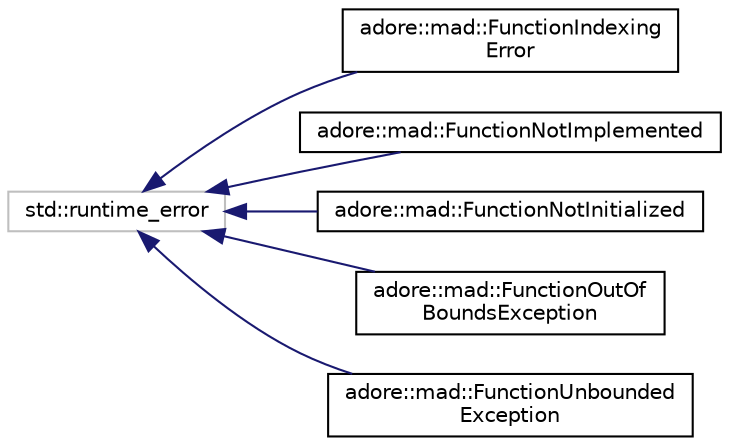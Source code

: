 digraph "Graphical Class Hierarchy"
{
 // LATEX_PDF_SIZE
  edge [fontname="Helvetica",fontsize="10",labelfontname="Helvetica",labelfontsize="10"];
  node [fontname="Helvetica",fontsize="10",shape=record];
  rankdir="LR";
  Node617 [label="std::runtime_error",height=0.2,width=0.4,color="grey75", fillcolor="white", style="filled",tooltip=" "];
  Node617 -> Node0 [dir="back",color="midnightblue",fontsize="10",style="solid",fontname="Helvetica"];
  Node0 [label="adore::mad::FunctionIndexing\lError",height=0.2,width=0.4,color="black", fillcolor="white", style="filled",URL="$classadore_1_1mad_1_1FunctionIndexingError.html",tooltip=" "];
  Node617 -> Node619 [dir="back",color="midnightblue",fontsize="10",style="solid",fontname="Helvetica"];
  Node619 [label="adore::mad::FunctionNotImplemented",height=0.2,width=0.4,color="black", fillcolor="white", style="filled",URL="$classadore_1_1mad_1_1FunctionNotImplemented.html",tooltip=" "];
  Node617 -> Node620 [dir="back",color="midnightblue",fontsize="10",style="solid",fontname="Helvetica"];
  Node620 [label="adore::mad::FunctionNotInitialized",height=0.2,width=0.4,color="black", fillcolor="white", style="filled",URL="$classadore_1_1mad_1_1FunctionNotInitialized.html",tooltip=" "];
  Node617 -> Node621 [dir="back",color="midnightblue",fontsize="10",style="solid",fontname="Helvetica"];
  Node621 [label="adore::mad::FunctionOutOf\lBoundsException",height=0.2,width=0.4,color="black", fillcolor="white", style="filled",URL="$classadore_1_1mad_1_1FunctionOutOfBoundsException.html",tooltip=" "];
  Node617 -> Node622 [dir="back",color="midnightblue",fontsize="10",style="solid",fontname="Helvetica"];
  Node622 [label="adore::mad::FunctionUnbounded\lException",height=0.2,width=0.4,color="black", fillcolor="white", style="filled",URL="$classadore_1_1mad_1_1FunctionUnboundedException.html",tooltip=" "];
}
